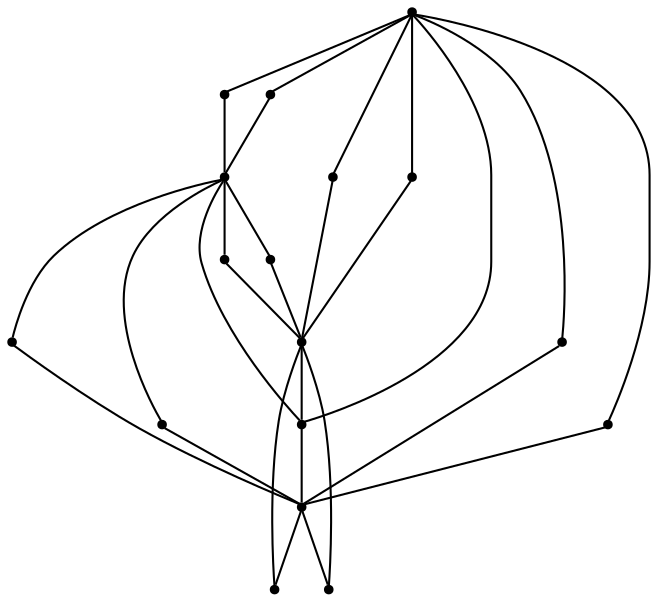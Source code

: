 graph {
  node [shape=point,comment="{\"directed\":false,\"doi\":\"10.1007/11618058_19\",\"figure\":\"1\"}"]

  v0 [pos="1255.9971611555231,1308.4327192867506"]
  v1 [pos="907.5521461664244,1825.615069445442"]
  v2 [pos="1117.6964162427325,1484.4191682104974"]
  v3 [pos="1087.1615870276164,1459.277483996223"]
  v4 [pos="1112.3079169694768,1394.6296187008131"]
  v5 [pos="762.0667514534883,1459.2774839962233"]
  v6 [pos="1070.998187681686,1335.3691867753573"]
  v7 [pos="769.2514171511627,1277.904587165982"]
  v8 [pos="1042.25949309593,1518.5379794999667"]
  v9 [pos="771.0475994731105,1516.7421471838861"]
  v10 [pos="533.961810728561,1299.453525917203"]
  v11 [pos="898.5713140443314,1644.2421090369135"]
  v12 [pos="894.9789811954943,1601.1441679561842"]
  v13 [pos="650.708550599564,1322.7983287736483"]
  v14 [pos="957.8437886082849,1523.9254764482089"]
  v15 [pos="695.6116778706396,1437.7274962032543"]
  v16 [pos="674.0576807776163,1461.0733163123039"]

  v0 -- v1 [id="-1",pos="1255.9971611555231,1308.4327192867506 907.5521461664244,1825.615069445442 907.5521461664244,1825.615069445442 907.5521461664244,1825.615069445442"]
  v10 -- v16 [id="-5",pos="533.961810728561,1299.453525917203 674.0576807776163,1461.0733163123039 674.0576807776163,1461.0733163123039 674.0576807776163,1461.0733163123039"]
  v10 -- v1 [id="-6",pos="533.961810728561,1299.453525917203 907.5521461664244,1825.615069445442 907.5521461664244,1825.615069445442 907.5521461664244,1825.615069445442"]
  v10 -- v15 [id="-8",pos="533.961810728561,1299.453525917203 695.6116778706396,1437.7274962032543 695.6116778706396,1437.7274962032543 695.6116778706396,1437.7274962032543"]
  v10 -- v14 [id="-9",pos="533.961810728561,1299.453525917203 957.8437886082849,1523.9254764482089 957.8437886082849,1523.9254764482089 957.8437886082849,1523.9254764482089"]
  v10 -- v7 [id="-11",pos="533.961810728561,1299.453525917203 769.2514171511627,1277.904587165982 769.2514171511627,1277.904587165982 769.2514171511627,1277.904587165982"]
  v10 -- v13 [id="-13",pos="533.961810728561,1299.453525917203 650.708550599564,1322.7983287736483 650.708550599564,1322.7983287736483 650.708550599564,1322.7983287736483"]
  v10 -- v6 [id="-14",pos="533.961810728561,1299.453525917203 1070.998187681686,1335.3691867753573 1070.998187681686,1335.3691867753573 1070.998187681686,1335.3691867753573"]
  v13 -- v8 [id="-19",pos="650.708550599564,1322.7983287736483 1042.25949309593,1518.5379794999667 1042.25949309593,1518.5379794999667 1042.25949309593,1518.5379794999667"]
  v16 -- v9 [id="-23",pos="674.0576807776163,1461.0733163123039 771.0475994731105,1516.7421471838861 771.0475994731105,1516.7421471838861 771.0475994731105,1516.7421471838861"]
  v15 -- v9 [id="-27",pos="695.6116778706396,1437.7274962032543 771.0475994731105,1516.7421471838861 771.0475994731105,1516.7421471838861 771.0475994731105,1516.7421471838861"]
  v9 -- v5 [id="-35",pos="771.0475994731105,1516.7421471838861 762.0667514534883,1459.2774839962233 762.0667514534883,1459.2774839962233 762.0667514534883,1459.2774839962233"]
  v5 -- v0 [id="-37",pos="762.0667514534883,1459.2774839962233 1255.9971611555231,1308.4327192867506 1255.9971611555231,1308.4327192867506 1255.9971611555231,1308.4327192867506"]
  v7 -- v0 [id="-42",pos="769.2514171511627,1277.904587165982 1255.9971611555231,1308.4327192867506 1255.9971611555231,1308.4327192867506 1255.9971611555231,1308.4327192867506"]
  v9 -- v1 [id="-43",pos="771.0475994731105,1516.7421471838861 907.5521461664244,1825.615069445442 907.5521461664244,1825.615069445442 907.5521461664244,1825.615069445442"]
  v9 -- v11 [id="-46",pos="771.0475994731105,1516.7421471838861 898.5713140443314,1644.2421090369135 898.5713140443314,1644.2421090369135 898.5713140443314,1644.2421090369135"]
  v9 -- v12 [id="-47",pos="771.0475994731105,1516.7421471838861 894.9789811954943,1601.1441679561842 894.9789811954943,1601.1441679561842 894.9789811954943,1601.1441679561842"]
  v9 -- v4 [id="-48",pos="771.0475994731105,1516.7421471838861 1112.3079169694768,1394.6296187008131 1112.3079169694768,1394.6296187008131 1112.3079169694768,1394.6296187008131"]
  v12 -- v8 [id="-57",pos="894.9789811954943,1601.1441679561842 1042.25949309593,1518.5379794999667 1042.25949309593,1518.5379794999667 1042.25949309593,1518.5379794999667"]
  v11 -- v8 [id="-60",pos="898.5713140443314,1644.2421090369135 1042.25949309593,1518.5379794999667 1042.25949309593,1518.5379794999667 1042.25949309593,1518.5379794999667"]
  v1 -- v8 [id="-62",pos="907.5521461664244,1825.615069445442 1042.25949309593,1518.5379794999667 1042.25949309593,1518.5379794999667 1042.25949309593,1518.5379794999667"]
  v14 -- v8 [id="-68",pos="957.8437886082849,1523.9254764482089 1042.25949309593,1518.5379794999667 1042.25949309593,1518.5379794999667 1042.25949309593,1518.5379794999667"]
  v8 -- v3 [id="-80",pos="1042.25949309593,1518.5379794999667 1087.1615870276164,1459.277483996223 1087.1615870276164,1459.277483996223 1087.1615870276164,1459.277483996223"]
  v8 -- v2 [id="-82",pos="1042.25949309593,1518.5379794999667 1117.6964162427325,1484.4191682104974 1117.6964162427325,1484.4191682104974 1117.6964162427325,1484.4191682104974"]
  v6 -- v0 [id="-86",pos="1070.998187681686,1335.3691867753573 1255.9971611555231,1308.4327192867506 1255.9971611555231,1308.4327192867506 1255.9971611555231,1308.4327192867506"]
  v3 -- v0 [id="-90",pos="1087.1615870276164,1459.277483996223 1255.9971611555231,1308.4327192867506 1255.9971611555231,1308.4327192867506 1255.9971611555231,1308.4327192867506"]
  v4 -- v0 [id="-96",pos="1112.3079169694768,1394.6296187008131 1255.9971611555231,1308.4327192867506 1255.9971611555231,1308.4327192867506 1255.9971611555231,1308.4327192867506"]
  v2 -- v0 [id="-98",pos="1117.6964162427325,1484.4191682104974 1255.9971611555231,1308.4327192867506 1255.9971611555231,1308.4327192867506 1255.9971611555231,1308.4327192867506"]
}